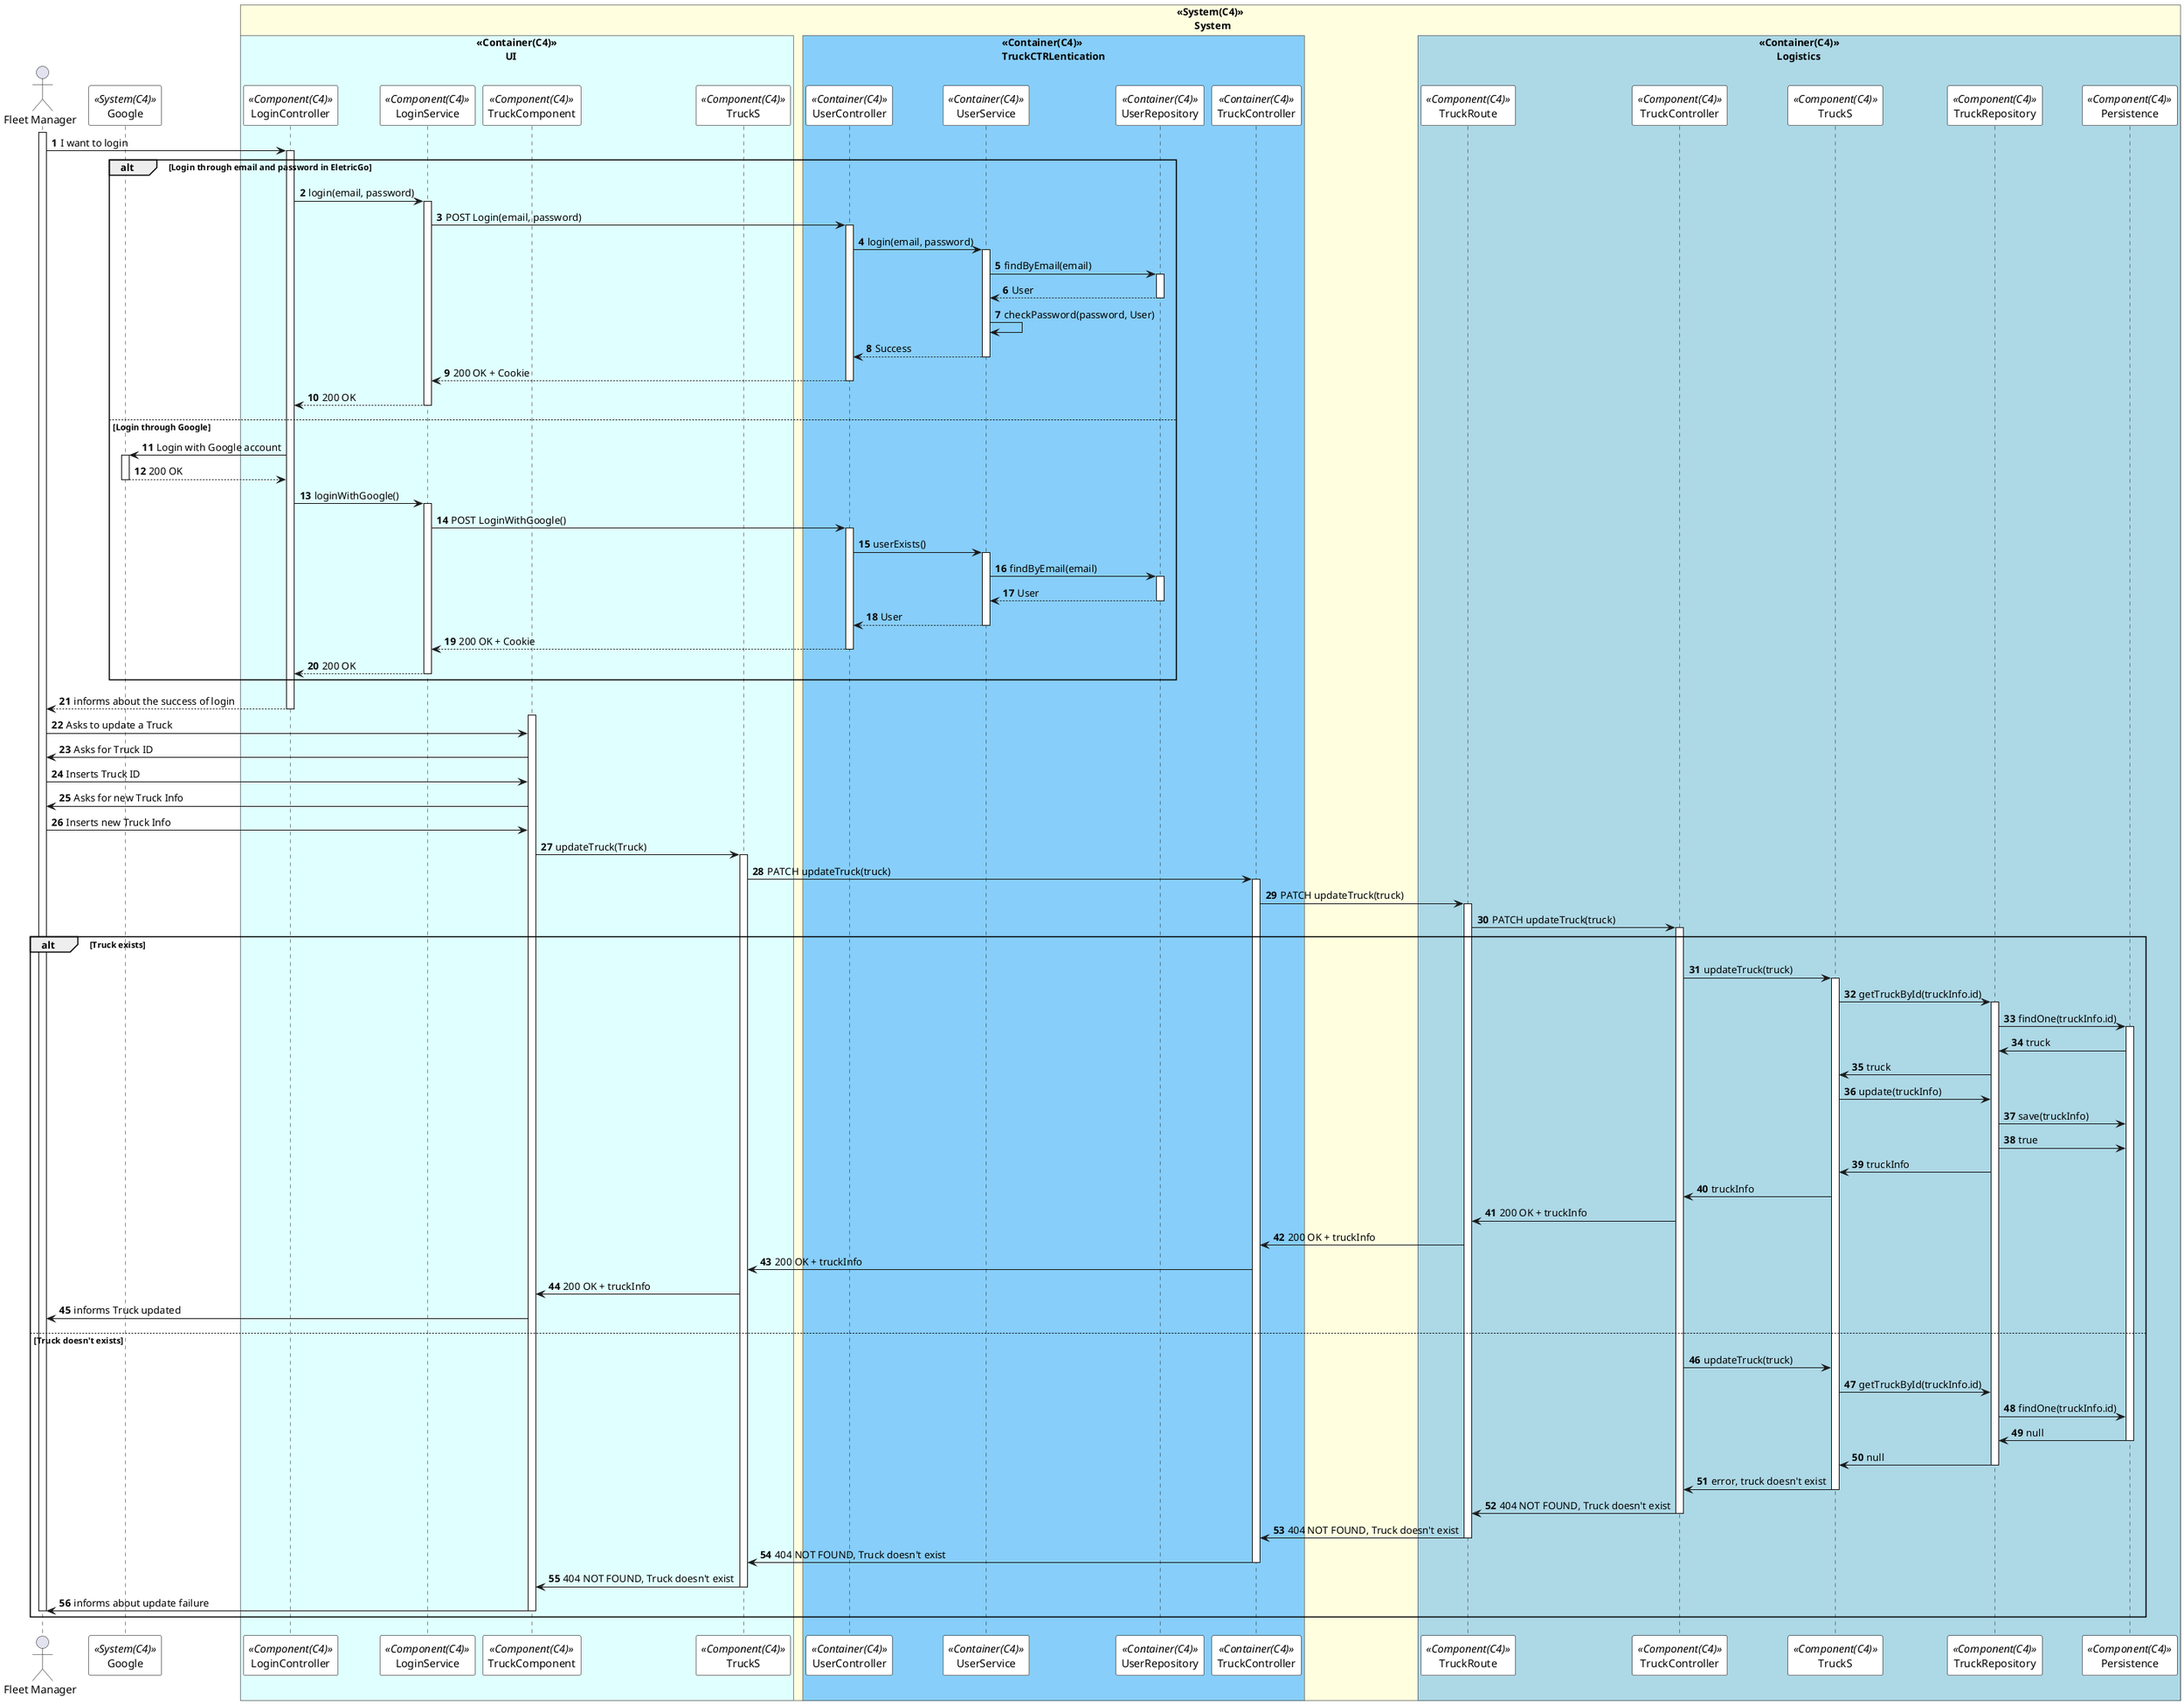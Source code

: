 @startuml updateTruckSD

autonumber
!pragma teoz true

skinparam sequence {
ParticipantBorderColor black
ParticipantBackgroundColor white
}

actor "Fleet Manager" as manager

participant Google as Google <<System(C4)>>
box "<<System(C4)>>\n       System" #LightYellow
    box "<<Container(C4)>>\n           UI" #LightCyan
        
        participant LoginController as LoginC <<Component(C4)>>
        participant LoginService as LoginS <<Component(C4)>>
    
    
    
        participant TruckComponent as TruckC <<Component(C4)>>
        participant TruckS as TruckS <<Component(C4)>>
        

    end box

    box "<<Container(C4)>>\nTruckCTRLentication" #LightSkyBlue

        participant UserController as UserCTRL <<Container(C4)>> 
        participant UserService as UserServ <<Container(C4)>> 
        participant UserRepository as UserRepo <<Container(C4)>> 

        participant TruckController as TruckCTRL <<Container(C4)>>

    end box
    box "<<Container(C4)>>\n       Logistics" #LightBlue
        participant TruckRoute as Route <<Component(C4)>>
        participant TruckController as Controller <<Component(C4)>>
        participant TruckS as Service <<Component(C4)>>
        participant TruckRepository as Repository <<Component(C4)>>
        participant Persistence as Persistence <<Component(C4)>>
    end box

end box


activate manager
manager->LoginC: I want to login
activate LoginC

alt Login through email and password in EletricGo


    LoginC -> LoginS: login(email, password)
    activate LoginS
    LoginS -> UserCTRL: POST Login(email, password)
    activate UserCTRL

    UserCTRL -> UserServ: login(email, password)
    activate UserServ
    UserServ -> UserRepo: findByEmail(email)
    activate UserRepo
    UserRepo --> UserServ: User
    deactivate UserRepo
    UserServ -> UserServ: checkPassword(password, User)
    UserServ --> UserCTRL: Success
    deactivate UserServ


    UserCTRL --> LoginS: 200 OK + Cookie
    deactivate UserCTRL

    LoginS --> LoginC: 200 OK
    deactivate LoginS

else Login through Google

    LoginC -> Google: Login with Google account
    activate Google
    Google --> LoginC: 200 OK
    deactivate Google
    LoginC -> LoginS: loginWithGoogle()
    activate LoginS
    LoginS -> UserCTRL: POST LoginWithGoogle()
    activate UserCTRL
    UserCTRL -> UserServ: userExists()
    activate UserServ
    UserServ -> UserRepo: findByEmail(email)
    activate UserRepo
    UserRepo --> UserServ: User
    deactivate UserRepo
    UserServ --> UserCTRL: User
    deactivate UserServ
    UserCTRL --> LoginS: 200 OK + Cookie
    deactivate UserCTRL
    LoginS --> LoginC: 200 OK
    deactivate LoginS

    deactivate Google

end



LoginC --> manager: informs about the success of login
deactivate LoginC
activate TruckC
manager -> TruckC: Asks to update a Truck

TruckC -> manager: Asks for Truck ID


manager ->TruckC: Inserts Truck ID

TruckC -> manager: Asks for new Truck Info
manager -> TruckC: Inserts new Truck Info
TruckC -> TruckS: updateTruck(Truck)
activate TruckS
TruckS -> TruckCTRL: PATCH updateTruck(truck)

activate TruckCTRL

TruckCTRL -> Route: PATCH updateTruck(truck)
activate Route
Route -> Controller: PATCH updateTruck(truck)
activate Controller

alt Truck exists 

    Controller -> Service: updateTruck(truck)
    activate Service

    Service -> Repository: getTruckById(truckInfo.id)
    activate Repository

    Repository -> Persistence: findOne(truckInfo.id)
    activate Persistence
    Persistence -> Repository: truck
    Repository->Service: truck

    Service -> Repository: update(truckInfo)
    Repository -> Persistence:save(truckInfo)

    Repository -> Persistence:true
    Repository-> Service: truckInfo
    Service-> Controller: truckInfo

    Controller->Route: 200 OK + truckInfo
    Route ->TruckCTRL: 200 OK + truckInfo
    TruckCTRL -> TruckS: 200 OK + truckInfo
    TruckS -> TruckC: 200 OK + truckInfo
    TruckC -> manager: informs Truck updated
else Truck doesn't exists

    Controller -> Service: updateTruck(truck)
    Service -> Repository: getTruckById(truckInfo.id)
    Repository->Persistence: findOne(truckInfo.id)
    Persistence ->Repository: null
    deactivate Persistence
    Repository->Service: null
    deactivate Repository
    Service->Controller: error, truck doesn't exist
    deactivate Service
    Controller-> Route: 404 NOT FOUND, Truck doesn't exist
    deactivate Controller
    Route ->TruckCTRL: 404 NOT FOUND, Truck doesn't exist
    deactivate Route
    TruckCTRL->TruckS: 404 NOT FOUND, Truck doesn't exist
    deactivate TruckCTRL
    TruckS -> TruckC: 404 NOT FOUND, Truck doesn't exist
    deactivate TruckS
    TruckC->manager: informs about update failure
    deactivate TruckC
    deactivate manager

end
@enduml